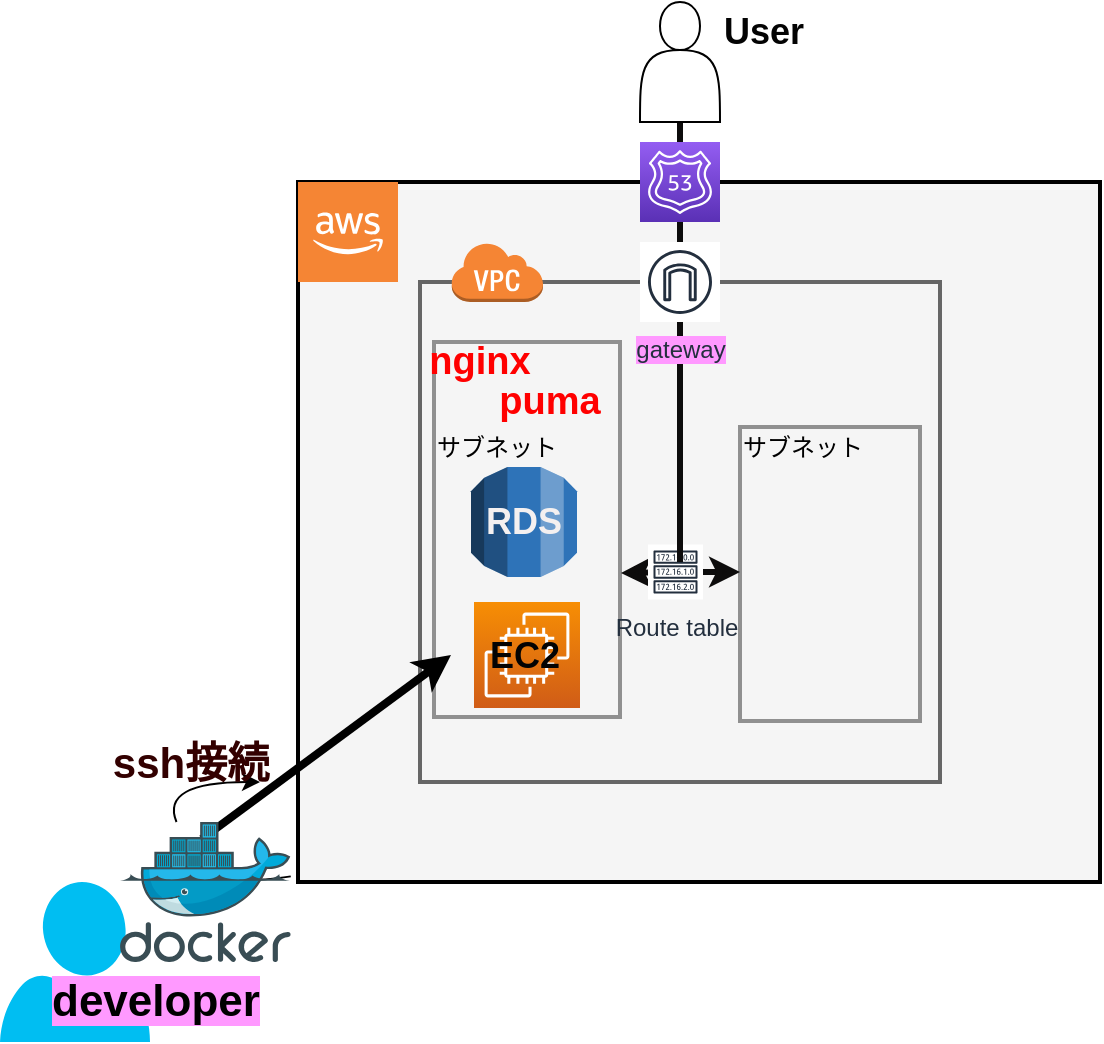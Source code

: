<mxfile>
    <diagram id="_G0xx6pigjN42j6tCMDQ" name="ページ1">
        <mxGraphModel dx="293" dy="219" grid="1" gridSize="10" guides="1" tooltips="1" connect="1" arrows="1" fold="1" page="1" pageScale="1" pageWidth="827" pageHeight="1169" background="#ffffff" math="0" shadow="0">
            <root>
                <mxCell id="0"/>
                <mxCell id="1" parent="0"/>
                <mxCell id="2" value="" style="rounded=0;whiteSpace=wrap;html=1;fillColor=#f5f5f5;fontColor=#333333;strokeColor=#000000;strokeWidth=2;" parent="1" vertex="1">
                    <mxGeometry x="239" y="140" width="401" height="350" as="geometry"/>
                </mxCell>
                <mxCell id="4" value="" style="rounded=0;whiteSpace=wrap;html=1;strokeColor=#666666;strokeWidth=2;fillColor=#f5f5f5;fontColor=#333333;" parent="1" vertex="1">
                    <mxGeometry x="300" y="190" width="260" height="250" as="geometry"/>
                </mxCell>
                <mxCell id="3" value="" style="outlineConnect=0;dashed=0;verticalLabelPosition=bottom;verticalAlign=top;align=center;html=1;shape=mxgraph.aws3.cloud_2;fillColor=#F58534;gradientColor=none;strokeColor=#000000;strokeWidth=2;" parent="1" vertex="1">
                    <mxGeometry x="239" y="140" width="50" height="50" as="geometry"/>
                </mxCell>
                <mxCell id="G6akz1HMbs0-0mWIFRtQ-4" value="" style="outlineConnect=0;dashed=0;verticalLabelPosition=bottom;verticalAlign=top;align=center;html=1;shape=mxgraph.aws3.virtual_private_cloud;fillColor=#F58534;gradientColor=none;strokeColor=#000000;strokeWidth=2;" parent="1" vertex="1">
                    <mxGeometry x="315.5" y="170" width="46" height="30" as="geometry"/>
                </mxCell>
                <mxCell id="G6akz1HMbs0-0mWIFRtQ-5" value="&lt;h3&gt;&lt;font color=&quot;#99ff99&quot;&gt;nginx&lt;/font&gt;&lt;/h3&gt;" style="rounded=0;whiteSpace=wrap;html=1;strokeWidth=2;opacity=70;fillColor=#f5f5f5;fontColor=#333333;strokeColor=#666666;" parent="1" vertex="1">
                    <mxGeometry x="307" y="220" width="93" height="187.5" as="geometry"/>
                </mxCell>
                <mxCell id="G6akz1HMbs0-0mWIFRtQ-6" value="" style="rounded=0;whiteSpace=wrap;html=1;strokeColor=#666666;strokeWidth=2;opacity=70;fillColor=#f5f5f5;fontColor=#333333;" parent="1" vertex="1">
                    <mxGeometry x="460" y="262.5" width="90" height="147" as="geometry"/>
                </mxCell>
                <mxCell id="G6akz1HMbs0-0mWIFRtQ-8" value="サブネット" style="text;html=1;strokeColor=none;fillColor=none;align=center;verticalAlign=middle;whiteSpace=wrap;rounded=0;strokeWidth=2;opacity=70;fontColor=#000000;" parent="1" vertex="1">
                    <mxGeometry x="307" y="262.5" width="63" height="20" as="geometry"/>
                </mxCell>
                <mxCell id="G6akz1HMbs0-0mWIFRtQ-10" value="サブネット" style="text;html=1;strokeColor=none;fillColor=none;align=center;verticalAlign=middle;whiteSpace=wrap;rounded=0;strokeWidth=2;opacity=70;fontColor=#000000;" parent="1" vertex="1">
                    <mxGeometry x="460" y="262.5" width="63" height="20" as="geometry"/>
                </mxCell>
                <mxCell id="G6akz1HMbs0-0mWIFRtQ-11" value="" style="sketch=0;points=[[0,0,0],[0.25,0,0],[0.5,0,0],[0.75,0,0],[1,0,0],[0,1,0],[0.25,1,0],[0.5,1,0],[0.75,1,0],[1,1,0],[0,0.25,0],[0,0.5,0],[0,0.75,0],[1,0.25,0],[1,0.5,0],[1,0.75,0]];outlineConnect=0;fontColor=#232F3E;gradientColor=#F78E04;gradientDirection=north;fillColor=#D05C17;strokeColor=#ffffff;dashed=0;verticalLabelPosition=bottom;verticalAlign=top;align=center;html=1;fontSize=12;fontStyle=0;aspect=fixed;shape=mxgraph.aws4.resourceIcon;resIcon=mxgraph.aws4.ec2;strokeWidth=2;" parent="1" vertex="1">
                    <mxGeometry x="327" y="350" width="53" height="53" as="geometry"/>
                </mxCell>
                <mxCell id="G6akz1HMbs0-0mWIFRtQ-13" value="" style="curved=1;endArrow=classic;html=1;fontColor=#000000;startArrow=none;" parent="1" source="G6akz1HMbs0-0mWIFRtQ-18" edge="1">
                    <mxGeometry width="50" height="50" relative="1" as="geometry">
                        <mxPoint x="170" y="490" as="sourcePoint"/>
                        <mxPoint x="220" y="440" as="targetPoint"/>
                        <Array as="points">
                            <mxPoint x="170" y="440"/>
                        </Array>
                    </mxGeometry>
                </mxCell>
                <mxCell id="G6akz1HMbs0-0mWIFRtQ-23" value="" style="verticalLabelPosition=bottom;html=1;verticalAlign=top;align=center;strokeColor=none;fillColor=#00BEF2;shape=mxgraph.azure.user;strokeWidth=2;fontSize=22;fontColor=#000000;" parent="1" vertex="1">
                    <mxGeometry x="90" y="490" width="75" height="80" as="geometry"/>
                </mxCell>
                <mxCell id="G6akz1HMbs0-0mWIFRtQ-15" value="" style="endArrow=classic;html=1;strokeColor=#000000;fontColor=#000000;strokeWidth=4;entryX=0;entryY=0.5;entryDx=0;entryDy=0;" parent="1" target="5" edge="1">
                    <mxGeometry width="50" height="50" relative="1" as="geometry">
                        <mxPoint x="190.89" y="468.5" as="sourcePoint"/>
                        <mxPoint x="191" y="370" as="targetPoint"/>
                        <Array as="points"/>
                    </mxGeometry>
                </mxCell>
                <mxCell id="G6akz1HMbs0-0mWIFRtQ-16" value="&lt;font style=&quot;font-size: 22px;&quot;&gt;&lt;b style=&quot;background-color: rgb(255, 153, 255);&quot;&gt;developer&lt;/b&gt;&lt;/font&gt;" style="text;strokeColor=none;fillColor=none;align=left;verticalAlign=middle;spacingLeft=4;spacingRight=4;overflow=hidden;points=[[0,0.5],[1,0.5]];portConstraint=eastwest;rotatable=0;whiteSpace=wrap;html=1;strokeWidth=2;fontColor=#000000;" parent="1" vertex="1">
                    <mxGeometry x="110" y="530" width="125" height="40" as="geometry"/>
                </mxCell>
                <mxCell id="G6akz1HMbs0-0mWIFRtQ-22" value="" style="curved=1;endArrow=none;html=1;fontColor=#000000;" parent="1" target="G6akz1HMbs0-0mWIFRtQ-18" edge="1">
                    <mxGeometry width="50" height="50" relative="1" as="geometry">
                        <mxPoint x="170" y="490" as="sourcePoint"/>
                        <mxPoint x="220" y="440" as="targetPoint"/>
                        <Array as="points">
                            <mxPoint x="220" y="490"/>
                        </Array>
                    </mxGeometry>
                </mxCell>
                <mxCell id="G6akz1HMbs0-0mWIFRtQ-18" value="" style="sketch=0;aspect=fixed;html=1;points=[];align=center;image;fontSize=12;image=img/lib/mscae/Docker.svg;strokeColor=#000000;strokeWidth=2;fontColor=#000000;" parent="1" vertex="1">
                    <mxGeometry x="150" y="460" width="85.37" height="70" as="geometry"/>
                </mxCell>
                <mxCell id="5" value="&lt;span style=&quot;font-size: 18px;&quot;&gt;&lt;b style=&quot;&quot;&gt;&lt;font color=&quot;#030303&quot;&gt;EC2&lt;/font&gt;&lt;/b&gt;&lt;/span&gt;" style="text;html=1;strokeColor=none;fillColor=none;align=center;verticalAlign=middle;whiteSpace=wrap;rounded=0;strokeWidth=1;" parent="1" vertex="1">
                    <mxGeometry x="315.5" y="355.75" width="73" height="41.5" as="geometry"/>
                </mxCell>
                <mxCell id="6" value="" style="outlineConnect=0;dashed=0;verticalLabelPosition=bottom;verticalAlign=top;align=center;html=1;shape=mxgraph.aws3.rds;fillColor=#2E73B8;gradientColor=none;labelBackgroundColor=none;strokeWidth=1;fontFamily=Helvetica;fontSize=18;fontColor=#000000;" parent="1" vertex="1">
                    <mxGeometry x="325.5" y="282.5" width="53" height="55" as="geometry"/>
                </mxCell>
                <mxCell id="7" value="&lt;b&gt;&lt;font color=&quot;#f4f0f0&quot;&gt;RDS&lt;/font&gt;&lt;/b&gt;" style="text;html=1;strokeColor=none;fillColor=none;align=center;verticalAlign=middle;whiteSpace=wrap;rounded=0;labelBackgroundColor=none;strokeWidth=1;fontFamily=Helvetica;fontSize=18;fontColor=#000000;" parent="1" vertex="1">
                    <mxGeometry x="322" y="295" width="60" height="30" as="geometry"/>
                </mxCell>
                <mxCell id="9" value="" style="endArrow=classic;startArrow=none;html=1;strokeColor=#0d0c0c;strokeWidth=3;fontFamily=Helvetica;fontSize=18;fontColor=#030303;exitX=1;exitY=0.5;exitDx=0;exitDy=0;" parent="1" source="12" edge="1">
                    <mxGeometry width="50" height="50" relative="1" as="geometry">
                        <mxPoint x="420" y="380" as="sourcePoint"/>
                        <mxPoint x="460" y="335" as="targetPoint"/>
                    </mxGeometry>
                </mxCell>
                <mxCell id="11" value="" style="endArrow=classic;html=1;strokeColor=#0d0c0c;strokeWidth=3;fontFamily=Helvetica;fontSize=18;fontColor=#030303;startArrow=none;" parent="1" source="21" edge="1">
                    <mxGeometry width="50" height="50" relative="1" as="geometry">
                        <mxPoint x="430" y="330" as="sourcePoint"/>
                        <mxPoint x="430" y="90" as="targetPoint"/>
                    </mxGeometry>
                </mxCell>
                <mxCell id="13" value="" style="endArrow=none;startArrow=classic;html=1;strokeColor=#0d0c0c;strokeWidth=3;fontFamily=Helvetica;fontSize=18;fontColor=#030303;exitX=1.005;exitY=0.616;exitDx=0;exitDy=0;exitPerimeter=0;" parent="1" source="G6akz1HMbs0-0mWIFRtQ-5" target="12" edge="1">
                    <mxGeometry width="50" height="50" relative="1" as="geometry">
                        <mxPoint x="400.0" y="335.0" as="sourcePoint"/>
                        <mxPoint x="460.0" y="335.0" as="targetPoint"/>
                    </mxGeometry>
                </mxCell>
                <mxCell id="12" value="Route table" style="sketch=0;outlineConnect=0;fontColor=#232F3E;gradientColor=none;strokeColor=#232F3E;fillColor=#ffffff;dashed=0;verticalLabelPosition=bottom;verticalAlign=top;align=center;html=1;fontSize=12;fontStyle=0;aspect=fixed;shape=mxgraph.aws4.resourceIcon;resIcon=mxgraph.aws4.route_table;labelBackgroundColor=none;strokeWidth=1;fontFamily=Helvetica;" parent="1" vertex="1">
                    <mxGeometry x="414" y="321.25" width="27.5" height="27.5" as="geometry"/>
                </mxCell>
                <mxCell id="14" value="" style="shape=actor;whiteSpace=wrap;html=1;labelBackgroundColor=none;strokeWidth=1;fontFamily=Helvetica;fontSize=18;fontColor=#030303;" parent="1" vertex="1">
                    <mxGeometry x="410" y="50" width="40" height="60" as="geometry"/>
                </mxCell>
                <mxCell id="15" value="&lt;b&gt;User&lt;/b&gt;" style="text;html=1;strokeColor=none;fillColor=none;align=center;verticalAlign=middle;whiteSpace=wrap;rounded=0;labelBackgroundColor=none;strokeWidth=1;fontFamily=Helvetica;fontSize=18;fontColor=#030303;" parent="1" vertex="1">
                    <mxGeometry x="441.5" y="50" width="60" height="30" as="geometry"/>
                </mxCell>
                <mxCell id="16" value="&lt;font color=&quot;#330000&quot; size=&quot;1&quot;&gt;&lt;b style=&quot;font-size: 21px;&quot;&gt;ssh接続&lt;/b&gt;&lt;/font&gt;" style="text;html=1;align=center;verticalAlign=middle;resizable=0;points=[];autosize=1;strokeColor=none;fillColor=none;" parent="1" vertex="1">
                    <mxGeometry x="135.37" y="409.5" width="100" height="40" as="geometry"/>
                </mxCell>
                <mxCell id="22" value="" style="endArrow=none;html=1;strokeColor=#0d0c0c;strokeWidth=3;fontFamily=Helvetica;fontSize=18;fontColor=#030303;" parent="1" target="21" edge="1">
                    <mxGeometry width="50" height="50" relative="1" as="geometry">
                        <mxPoint x="430" y="330" as="sourcePoint"/>
                        <mxPoint x="430" y="90" as="targetPoint"/>
                    </mxGeometry>
                </mxCell>
                <mxCell id="21" value="" style="sketch=0;points=[[0,0,0],[0.25,0,0],[0.5,0,0],[0.75,0,0],[1,0,0],[0,1,0],[0.25,1,0],[0.5,1,0],[0.75,1,0],[1,1,0],[0,0.25,0],[0,0.5,0],[0,0.75,0],[1,0.25,0],[1,0.5,0],[1,0.75,0]];outlineConnect=0;fontColor=#232F3E;gradientColor=#945DF2;gradientDirection=north;fillColor=#5A30B5;strokeColor=#ffffff;dashed=0;verticalLabelPosition=bottom;verticalAlign=top;align=center;html=1;fontSize=12;fontStyle=0;aspect=fixed;shape=mxgraph.aws4.resourceIcon;resIcon=mxgraph.aws4.route_53;" parent="1" vertex="1">
                    <mxGeometry x="410" y="120" width="40" height="40" as="geometry"/>
                </mxCell>
                <mxCell id="G6akz1HMbs0-0mWIFRtQ-24" value="gateway" style="sketch=0;outlineConnect=0;fontColor=#232F3E;gradientColor=none;strokeColor=#232F3E;fillColor=#ffffff;dashed=0;verticalLabelPosition=bottom;verticalAlign=top;align=center;html=1;fontSize=12;fontStyle=0;aspect=fixed;shape=mxgraph.aws4.resourceIcon;resIcon=mxgraph.aws4.internet_gateway;labelBackgroundColor=#FF99FF;strokeWidth=2;" parent="1" vertex="1">
                    <mxGeometry x="410" y="170" width="40" height="40" as="geometry"/>
                </mxCell>
                <mxCell id="23" value="&lt;font color=&quot;#ff0000&quot; size=&quot;1&quot; style=&quot;&quot;&gt;&lt;b style=&quot;font-size: 19px;&quot;&gt;nginx&lt;/b&gt;&lt;/font&gt;" style="text;html=1;strokeColor=none;fillColor=none;align=center;verticalAlign=middle;whiteSpace=wrap;rounded=0;fontColor=#99FF99;" vertex="1" parent="1">
                    <mxGeometry x="308.5" y="220" width="41.5" height="20" as="geometry"/>
                </mxCell>
                <mxCell id="24" value="&lt;b&gt;puma&lt;/b&gt;" style="text;html=1;strokeColor=none;fillColor=none;align=center;verticalAlign=middle;whiteSpace=wrap;rounded=0;fontSize=19;fontColor=#FF0000;" vertex="1" parent="1">
                    <mxGeometry x="340" y="240" width="50" height="20" as="geometry"/>
                </mxCell>
            </root>
        </mxGraphModel>
    </diagram>
</mxfile>

